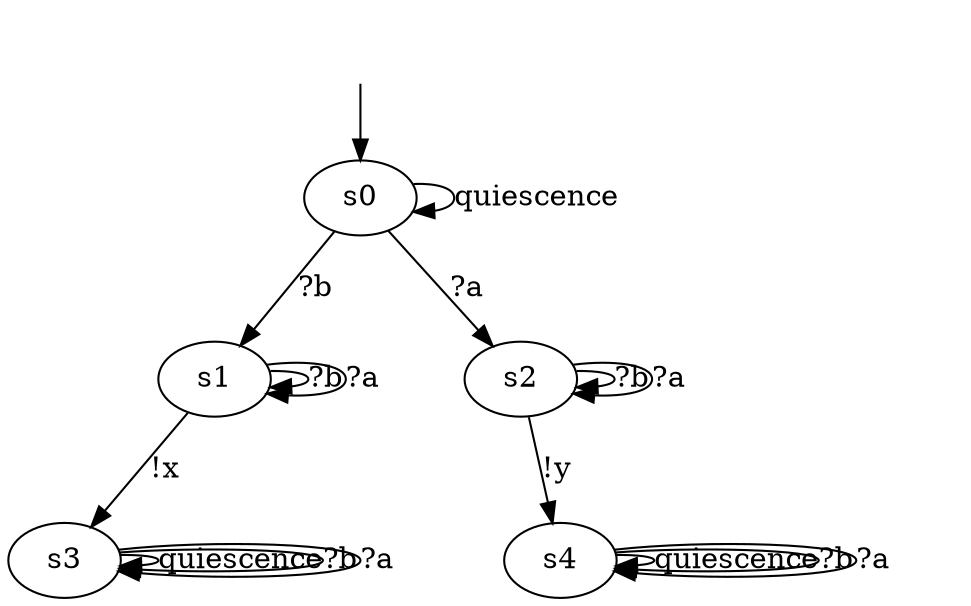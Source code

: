 digraph "../../DotModels/Iolts/02_iolts" {
s0 [label=s0];
s1 [label=s1];
s2 [label=s2];
s3 [label=s3];
s4 [label=s4];
s0 -> s0  [label=quiescence];
s0 -> s2  [label="?a"];
s0 -> s1  [label="?b"];
s1 -> s3  [label="!x"];
s1 -> s1  [label="?b"];
s1 -> s1  [label="?a"];
s2 -> s4  [label="!y"];
s2 -> s2  [label="?b"];
s2 -> s2  [label="?a"];
s3 -> s3  [label=quiescence];
s3 -> s3  [label="?b"];
s3 -> s3  [label="?a"];
s4 -> s4  [label=quiescence];
s4 -> s4  [label="?b"];
s4 -> s4  [label="?a"];
__start0 [label="", shape=none];
__start0 -> s0  [label=""];
}
